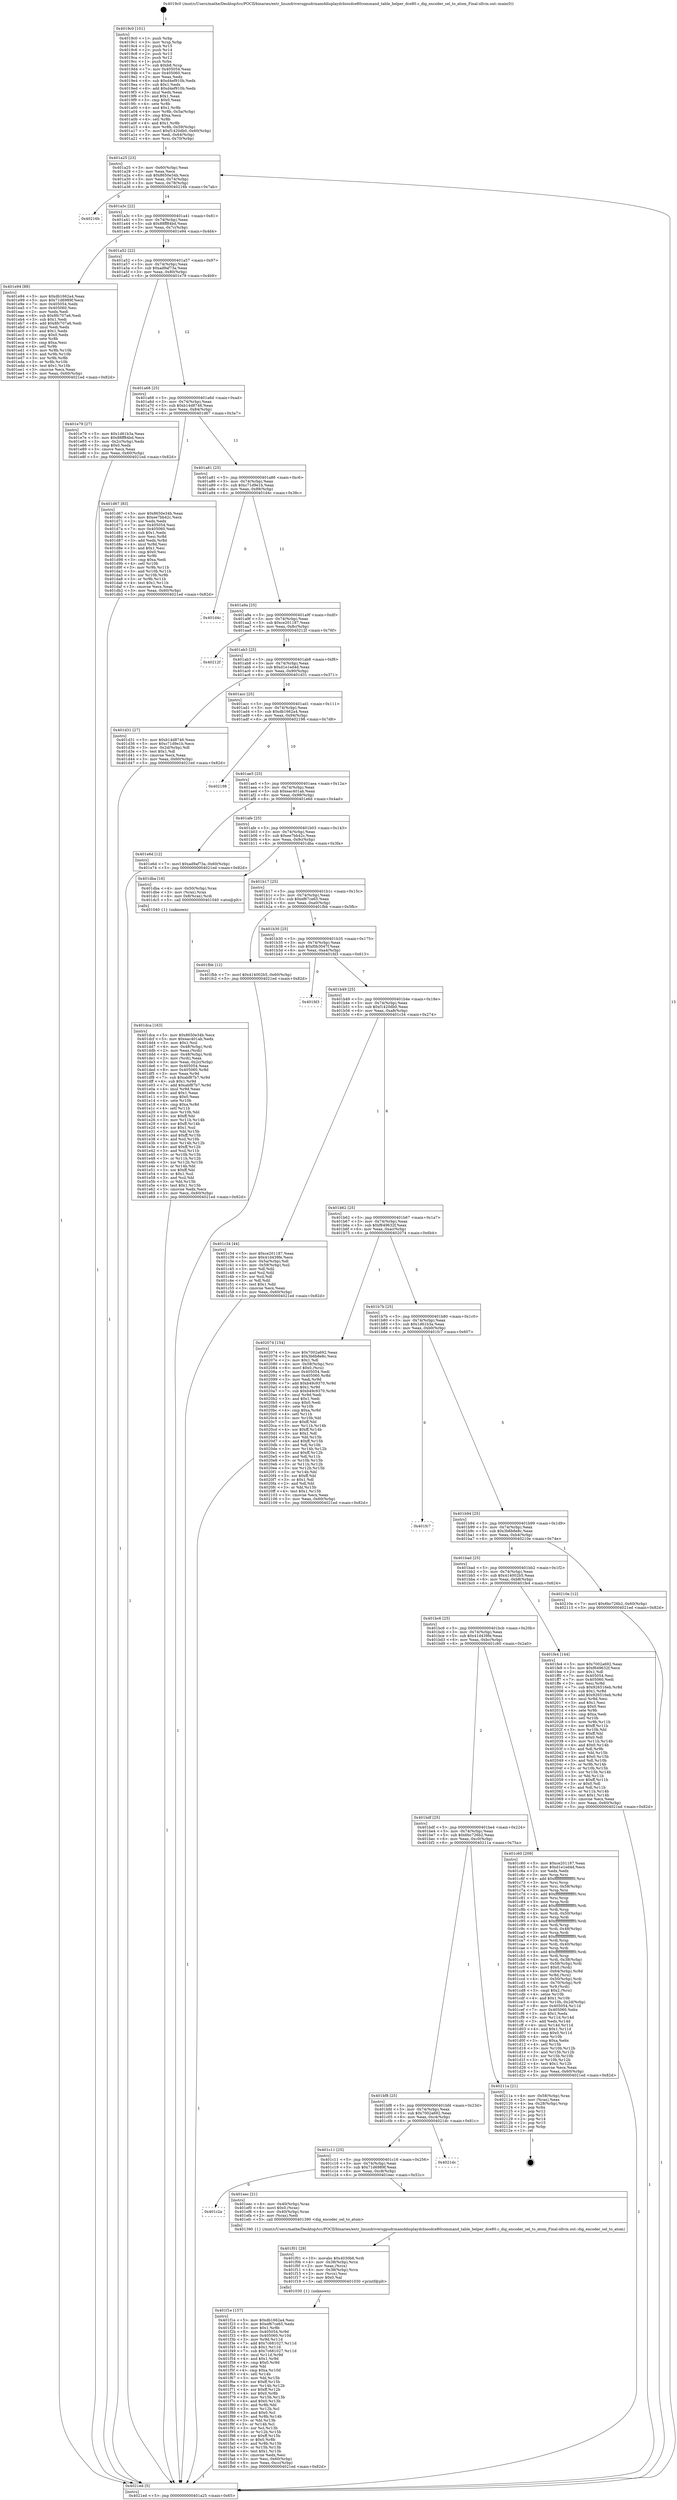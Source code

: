 digraph "0x4019c0" {
  label = "0x4019c0 (/mnt/c/Users/mathe/Desktop/tcc/POCII/binaries/extr_linuxdriversgpudrmamddisplaydcbiosdce80command_table_helper_dce80.c_dig_encoder_sel_to_atom_Final-ollvm.out::main(0))"
  labelloc = "t"
  node[shape=record]

  Entry [label="",width=0.3,height=0.3,shape=circle,fillcolor=black,style=filled]
  "0x401a25" [label="{
     0x401a25 [23]\l
     | [instrs]\l
     &nbsp;&nbsp;0x401a25 \<+3\>: mov -0x60(%rbp),%eax\l
     &nbsp;&nbsp;0x401a28 \<+2\>: mov %eax,%ecx\l
     &nbsp;&nbsp;0x401a2a \<+6\>: sub $0x8650e34b,%ecx\l
     &nbsp;&nbsp;0x401a30 \<+3\>: mov %eax,-0x74(%rbp)\l
     &nbsp;&nbsp;0x401a33 \<+3\>: mov %ecx,-0x78(%rbp)\l
     &nbsp;&nbsp;0x401a36 \<+6\>: je 000000000040216b \<main+0x7ab\>\l
  }"]
  "0x40216b" [label="{
     0x40216b\l
  }", style=dashed]
  "0x401a3c" [label="{
     0x401a3c [22]\l
     | [instrs]\l
     &nbsp;&nbsp;0x401a3c \<+5\>: jmp 0000000000401a41 \<main+0x81\>\l
     &nbsp;&nbsp;0x401a41 \<+3\>: mov -0x74(%rbp),%eax\l
     &nbsp;&nbsp;0x401a44 \<+5\>: sub $0x88ff84bd,%eax\l
     &nbsp;&nbsp;0x401a49 \<+3\>: mov %eax,-0x7c(%rbp)\l
     &nbsp;&nbsp;0x401a4c \<+6\>: je 0000000000401e94 \<main+0x4d4\>\l
  }"]
  Exit [label="",width=0.3,height=0.3,shape=circle,fillcolor=black,style=filled,peripheries=2]
  "0x401e94" [label="{
     0x401e94 [88]\l
     | [instrs]\l
     &nbsp;&nbsp;0x401e94 \<+5\>: mov $0xdb1662a4,%eax\l
     &nbsp;&nbsp;0x401e99 \<+5\>: mov $0x71d6989f,%ecx\l
     &nbsp;&nbsp;0x401e9e \<+7\>: mov 0x405054,%edx\l
     &nbsp;&nbsp;0x401ea5 \<+7\>: mov 0x405060,%esi\l
     &nbsp;&nbsp;0x401eac \<+2\>: mov %edx,%edi\l
     &nbsp;&nbsp;0x401eae \<+6\>: sub $0x8fc707a6,%edi\l
     &nbsp;&nbsp;0x401eb4 \<+3\>: sub $0x1,%edi\l
     &nbsp;&nbsp;0x401eb7 \<+6\>: add $0x8fc707a6,%edi\l
     &nbsp;&nbsp;0x401ebd \<+3\>: imul %edi,%edx\l
     &nbsp;&nbsp;0x401ec0 \<+3\>: and $0x1,%edx\l
     &nbsp;&nbsp;0x401ec3 \<+3\>: cmp $0x0,%edx\l
     &nbsp;&nbsp;0x401ec6 \<+4\>: sete %r8b\l
     &nbsp;&nbsp;0x401eca \<+3\>: cmp $0xa,%esi\l
     &nbsp;&nbsp;0x401ecd \<+4\>: setl %r9b\l
     &nbsp;&nbsp;0x401ed1 \<+3\>: mov %r8b,%r10b\l
     &nbsp;&nbsp;0x401ed4 \<+3\>: and %r9b,%r10b\l
     &nbsp;&nbsp;0x401ed7 \<+3\>: xor %r9b,%r8b\l
     &nbsp;&nbsp;0x401eda \<+3\>: or %r8b,%r10b\l
     &nbsp;&nbsp;0x401edd \<+4\>: test $0x1,%r10b\l
     &nbsp;&nbsp;0x401ee1 \<+3\>: cmovne %ecx,%eax\l
     &nbsp;&nbsp;0x401ee4 \<+3\>: mov %eax,-0x60(%rbp)\l
     &nbsp;&nbsp;0x401ee7 \<+5\>: jmp 00000000004021ed \<main+0x82d\>\l
  }"]
  "0x401a52" [label="{
     0x401a52 [22]\l
     | [instrs]\l
     &nbsp;&nbsp;0x401a52 \<+5\>: jmp 0000000000401a57 \<main+0x97\>\l
     &nbsp;&nbsp;0x401a57 \<+3\>: mov -0x74(%rbp),%eax\l
     &nbsp;&nbsp;0x401a5a \<+5\>: sub $0xad9af73a,%eax\l
     &nbsp;&nbsp;0x401a5f \<+3\>: mov %eax,-0x80(%rbp)\l
     &nbsp;&nbsp;0x401a62 \<+6\>: je 0000000000401e79 \<main+0x4b9\>\l
  }"]
  "0x401f1e" [label="{
     0x401f1e [157]\l
     | [instrs]\l
     &nbsp;&nbsp;0x401f1e \<+5\>: mov $0xdb1662a4,%esi\l
     &nbsp;&nbsp;0x401f23 \<+5\>: mov $0xef67ce65,%edx\l
     &nbsp;&nbsp;0x401f28 \<+3\>: mov $0x1,%r8b\l
     &nbsp;&nbsp;0x401f2b \<+8\>: mov 0x405054,%r9d\l
     &nbsp;&nbsp;0x401f33 \<+8\>: mov 0x405060,%r10d\l
     &nbsp;&nbsp;0x401f3b \<+3\>: mov %r9d,%r11d\l
     &nbsp;&nbsp;0x401f3e \<+7\>: add $0x7c681027,%r11d\l
     &nbsp;&nbsp;0x401f45 \<+4\>: sub $0x1,%r11d\l
     &nbsp;&nbsp;0x401f49 \<+7\>: sub $0x7c681027,%r11d\l
     &nbsp;&nbsp;0x401f50 \<+4\>: imul %r11d,%r9d\l
     &nbsp;&nbsp;0x401f54 \<+4\>: and $0x1,%r9d\l
     &nbsp;&nbsp;0x401f58 \<+4\>: cmp $0x0,%r9d\l
     &nbsp;&nbsp;0x401f5c \<+3\>: sete %bl\l
     &nbsp;&nbsp;0x401f5f \<+4\>: cmp $0xa,%r10d\l
     &nbsp;&nbsp;0x401f63 \<+4\>: setl %r14b\l
     &nbsp;&nbsp;0x401f67 \<+3\>: mov %bl,%r15b\l
     &nbsp;&nbsp;0x401f6a \<+4\>: xor $0xff,%r15b\l
     &nbsp;&nbsp;0x401f6e \<+3\>: mov %r14b,%r12b\l
     &nbsp;&nbsp;0x401f71 \<+4\>: xor $0xff,%r12b\l
     &nbsp;&nbsp;0x401f75 \<+4\>: xor $0x0,%r8b\l
     &nbsp;&nbsp;0x401f79 \<+3\>: mov %r15b,%r13b\l
     &nbsp;&nbsp;0x401f7c \<+4\>: and $0x0,%r13b\l
     &nbsp;&nbsp;0x401f80 \<+3\>: and %r8b,%bl\l
     &nbsp;&nbsp;0x401f83 \<+3\>: mov %r12b,%cl\l
     &nbsp;&nbsp;0x401f86 \<+3\>: and $0x0,%cl\l
     &nbsp;&nbsp;0x401f89 \<+3\>: and %r8b,%r14b\l
     &nbsp;&nbsp;0x401f8c \<+3\>: or %bl,%r13b\l
     &nbsp;&nbsp;0x401f8f \<+3\>: or %r14b,%cl\l
     &nbsp;&nbsp;0x401f92 \<+3\>: xor %cl,%r13b\l
     &nbsp;&nbsp;0x401f95 \<+3\>: or %r12b,%r15b\l
     &nbsp;&nbsp;0x401f98 \<+4\>: xor $0xff,%r15b\l
     &nbsp;&nbsp;0x401f9c \<+4\>: or $0x0,%r8b\l
     &nbsp;&nbsp;0x401fa0 \<+3\>: and %r8b,%r15b\l
     &nbsp;&nbsp;0x401fa3 \<+3\>: or %r15b,%r13b\l
     &nbsp;&nbsp;0x401fa6 \<+4\>: test $0x1,%r13b\l
     &nbsp;&nbsp;0x401faa \<+3\>: cmovne %edx,%esi\l
     &nbsp;&nbsp;0x401fad \<+3\>: mov %esi,-0x60(%rbp)\l
     &nbsp;&nbsp;0x401fb0 \<+6\>: mov %eax,-0xcc(%rbp)\l
     &nbsp;&nbsp;0x401fb6 \<+5\>: jmp 00000000004021ed \<main+0x82d\>\l
  }"]
  "0x401e79" [label="{
     0x401e79 [27]\l
     | [instrs]\l
     &nbsp;&nbsp;0x401e79 \<+5\>: mov $0x1d61b3a,%eax\l
     &nbsp;&nbsp;0x401e7e \<+5\>: mov $0x88ff84bd,%ecx\l
     &nbsp;&nbsp;0x401e83 \<+3\>: mov -0x2c(%rbp),%edx\l
     &nbsp;&nbsp;0x401e86 \<+3\>: cmp $0x0,%edx\l
     &nbsp;&nbsp;0x401e89 \<+3\>: cmove %ecx,%eax\l
     &nbsp;&nbsp;0x401e8c \<+3\>: mov %eax,-0x60(%rbp)\l
     &nbsp;&nbsp;0x401e8f \<+5\>: jmp 00000000004021ed \<main+0x82d\>\l
  }"]
  "0x401a68" [label="{
     0x401a68 [25]\l
     | [instrs]\l
     &nbsp;&nbsp;0x401a68 \<+5\>: jmp 0000000000401a6d \<main+0xad\>\l
     &nbsp;&nbsp;0x401a6d \<+3\>: mov -0x74(%rbp),%eax\l
     &nbsp;&nbsp;0x401a70 \<+5\>: sub $0xb14d8746,%eax\l
     &nbsp;&nbsp;0x401a75 \<+6\>: mov %eax,-0x84(%rbp)\l
     &nbsp;&nbsp;0x401a7b \<+6\>: je 0000000000401d67 \<main+0x3a7\>\l
  }"]
  "0x401f01" [label="{
     0x401f01 [29]\l
     | [instrs]\l
     &nbsp;&nbsp;0x401f01 \<+10\>: movabs $0x4030b6,%rdi\l
     &nbsp;&nbsp;0x401f0b \<+4\>: mov -0x38(%rbp),%rcx\l
     &nbsp;&nbsp;0x401f0f \<+2\>: mov %eax,(%rcx)\l
     &nbsp;&nbsp;0x401f11 \<+4\>: mov -0x38(%rbp),%rcx\l
     &nbsp;&nbsp;0x401f15 \<+2\>: mov (%rcx),%esi\l
     &nbsp;&nbsp;0x401f17 \<+2\>: mov $0x0,%al\l
     &nbsp;&nbsp;0x401f19 \<+5\>: call 0000000000401030 \<printf@plt\>\l
     | [calls]\l
     &nbsp;&nbsp;0x401030 \{1\} (unknown)\l
  }"]
  "0x401d67" [label="{
     0x401d67 [83]\l
     | [instrs]\l
     &nbsp;&nbsp;0x401d67 \<+5\>: mov $0x8650e34b,%eax\l
     &nbsp;&nbsp;0x401d6c \<+5\>: mov $0xee7bb42c,%ecx\l
     &nbsp;&nbsp;0x401d71 \<+2\>: xor %edx,%edx\l
     &nbsp;&nbsp;0x401d73 \<+7\>: mov 0x405054,%esi\l
     &nbsp;&nbsp;0x401d7a \<+7\>: mov 0x405060,%edi\l
     &nbsp;&nbsp;0x401d81 \<+3\>: sub $0x1,%edx\l
     &nbsp;&nbsp;0x401d84 \<+3\>: mov %esi,%r8d\l
     &nbsp;&nbsp;0x401d87 \<+3\>: add %edx,%r8d\l
     &nbsp;&nbsp;0x401d8a \<+4\>: imul %r8d,%esi\l
     &nbsp;&nbsp;0x401d8e \<+3\>: and $0x1,%esi\l
     &nbsp;&nbsp;0x401d91 \<+3\>: cmp $0x0,%esi\l
     &nbsp;&nbsp;0x401d94 \<+4\>: sete %r9b\l
     &nbsp;&nbsp;0x401d98 \<+3\>: cmp $0xa,%edi\l
     &nbsp;&nbsp;0x401d9b \<+4\>: setl %r10b\l
     &nbsp;&nbsp;0x401d9f \<+3\>: mov %r9b,%r11b\l
     &nbsp;&nbsp;0x401da2 \<+3\>: and %r10b,%r11b\l
     &nbsp;&nbsp;0x401da5 \<+3\>: xor %r10b,%r9b\l
     &nbsp;&nbsp;0x401da8 \<+3\>: or %r9b,%r11b\l
     &nbsp;&nbsp;0x401dab \<+4\>: test $0x1,%r11b\l
     &nbsp;&nbsp;0x401daf \<+3\>: cmovne %ecx,%eax\l
     &nbsp;&nbsp;0x401db2 \<+3\>: mov %eax,-0x60(%rbp)\l
     &nbsp;&nbsp;0x401db5 \<+5\>: jmp 00000000004021ed \<main+0x82d\>\l
  }"]
  "0x401a81" [label="{
     0x401a81 [25]\l
     | [instrs]\l
     &nbsp;&nbsp;0x401a81 \<+5\>: jmp 0000000000401a86 \<main+0xc6\>\l
     &nbsp;&nbsp;0x401a86 \<+3\>: mov -0x74(%rbp),%eax\l
     &nbsp;&nbsp;0x401a89 \<+5\>: sub $0xc71d9e1b,%eax\l
     &nbsp;&nbsp;0x401a8e \<+6\>: mov %eax,-0x88(%rbp)\l
     &nbsp;&nbsp;0x401a94 \<+6\>: je 0000000000401d4c \<main+0x38c\>\l
  }"]
  "0x401c2a" [label="{
     0x401c2a\l
  }", style=dashed]
  "0x401d4c" [label="{
     0x401d4c\l
  }", style=dashed]
  "0x401a9a" [label="{
     0x401a9a [25]\l
     | [instrs]\l
     &nbsp;&nbsp;0x401a9a \<+5\>: jmp 0000000000401a9f \<main+0xdf\>\l
     &nbsp;&nbsp;0x401a9f \<+3\>: mov -0x74(%rbp),%eax\l
     &nbsp;&nbsp;0x401aa2 \<+5\>: sub $0xce201187,%eax\l
     &nbsp;&nbsp;0x401aa7 \<+6\>: mov %eax,-0x8c(%rbp)\l
     &nbsp;&nbsp;0x401aad \<+6\>: je 000000000040212f \<main+0x76f\>\l
  }"]
  "0x401eec" [label="{
     0x401eec [21]\l
     | [instrs]\l
     &nbsp;&nbsp;0x401eec \<+4\>: mov -0x40(%rbp),%rax\l
     &nbsp;&nbsp;0x401ef0 \<+6\>: movl $0x0,(%rax)\l
     &nbsp;&nbsp;0x401ef6 \<+4\>: mov -0x40(%rbp),%rax\l
     &nbsp;&nbsp;0x401efa \<+2\>: mov (%rax),%edi\l
     &nbsp;&nbsp;0x401efc \<+5\>: call 0000000000401390 \<dig_encoder_sel_to_atom\>\l
     | [calls]\l
     &nbsp;&nbsp;0x401390 \{1\} (/mnt/c/Users/mathe/Desktop/tcc/POCII/binaries/extr_linuxdriversgpudrmamddisplaydcbiosdce80command_table_helper_dce80.c_dig_encoder_sel_to_atom_Final-ollvm.out::dig_encoder_sel_to_atom)\l
  }"]
  "0x40212f" [label="{
     0x40212f\l
  }", style=dashed]
  "0x401ab3" [label="{
     0x401ab3 [25]\l
     | [instrs]\l
     &nbsp;&nbsp;0x401ab3 \<+5\>: jmp 0000000000401ab8 \<main+0xf8\>\l
     &nbsp;&nbsp;0x401ab8 \<+3\>: mov -0x74(%rbp),%eax\l
     &nbsp;&nbsp;0x401abb \<+5\>: sub $0xd1e1ed4d,%eax\l
     &nbsp;&nbsp;0x401ac0 \<+6\>: mov %eax,-0x90(%rbp)\l
     &nbsp;&nbsp;0x401ac6 \<+6\>: je 0000000000401d31 \<main+0x371\>\l
  }"]
  "0x401c11" [label="{
     0x401c11 [25]\l
     | [instrs]\l
     &nbsp;&nbsp;0x401c11 \<+5\>: jmp 0000000000401c16 \<main+0x256\>\l
     &nbsp;&nbsp;0x401c16 \<+3\>: mov -0x74(%rbp),%eax\l
     &nbsp;&nbsp;0x401c19 \<+5\>: sub $0x71d6989f,%eax\l
     &nbsp;&nbsp;0x401c1e \<+6\>: mov %eax,-0xc8(%rbp)\l
     &nbsp;&nbsp;0x401c24 \<+6\>: je 0000000000401eec \<main+0x52c\>\l
  }"]
  "0x401d31" [label="{
     0x401d31 [27]\l
     | [instrs]\l
     &nbsp;&nbsp;0x401d31 \<+5\>: mov $0xb14d8746,%eax\l
     &nbsp;&nbsp;0x401d36 \<+5\>: mov $0xc71d9e1b,%ecx\l
     &nbsp;&nbsp;0x401d3b \<+3\>: mov -0x2d(%rbp),%dl\l
     &nbsp;&nbsp;0x401d3e \<+3\>: test $0x1,%dl\l
     &nbsp;&nbsp;0x401d41 \<+3\>: cmovne %ecx,%eax\l
     &nbsp;&nbsp;0x401d44 \<+3\>: mov %eax,-0x60(%rbp)\l
     &nbsp;&nbsp;0x401d47 \<+5\>: jmp 00000000004021ed \<main+0x82d\>\l
  }"]
  "0x401acc" [label="{
     0x401acc [25]\l
     | [instrs]\l
     &nbsp;&nbsp;0x401acc \<+5\>: jmp 0000000000401ad1 \<main+0x111\>\l
     &nbsp;&nbsp;0x401ad1 \<+3\>: mov -0x74(%rbp),%eax\l
     &nbsp;&nbsp;0x401ad4 \<+5\>: sub $0xdb1662a4,%eax\l
     &nbsp;&nbsp;0x401ad9 \<+6\>: mov %eax,-0x94(%rbp)\l
     &nbsp;&nbsp;0x401adf \<+6\>: je 0000000000402198 \<main+0x7d8\>\l
  }"]
  "0x4021dc" [label="{
     0x4021dc\l
  }", style=dashed]
  "0x402198" [label="{
     0x402198\l
  }", style=dashed]
  "0x401ae5" [label="{
     0x401ae5 [25]\l
     | [instrs]\l
     &nbsp;&nbsp;0x401ae5 \<+5\>: jmp 0000000000401aea \<main+0x12a\>\l
     &nbsp;&nbsp;0x401aea \<+3\>: mov -0x74(%rbp),%eax\l
     &nbsp;&nbsp;0x401aed \<+5\>: sub $0xeac401ab,%eax\l
     &nbsp;&nbsp;0x401af2 \<+6\>: mov %eax,-0x98(%rbp)\l
     &nbsp;&nbsp;0x401af8 \<+6\>: je 0000000000401e6d \<main+0x4ad\>\l
  }"]
  "0x401bf8" [label="{
     0x401bf8 [25]\l
     | [instrs]\l
     &nbsp;&nbsp;0x401bf8 \<+5\>: jmp 0000000000401bfd \<main+0x23d\>\l
     &nbsp;&nbsp;0x401bfd \<+3\>: mov -0x74(%rbp),%eax\l
     &nbsp;&nbsp;0x401c00 \<+5\>: sub $0x7002a692,%eax\l
     &nbsp;&nbsp;0x401c05 \<+6\>: mov %eax,-0xc4(%rbp)\l
     &nbsp;&nbsp;0x401c0b \<+6\>: je 00000000004021dc \<main+0x81c\>\l
  }"]
  "0x401e6d" [label="{
     0x401e6d [12]\l
     | [instrs]\l
     &nbsp;&nbsp;0x401e6d \<+7\>: movl $0xad9af73a,-0x60(%rbp)\l
     &nbsp;&nbsp;0x401e74 \<+5\>: jmp 00000000004021ed \<main+0x82d\>\l
  }"]
  "0x401afe" [label="{
     0x401afe [25]\l
     | [instrs]\l
     &nbsp;&nbsp;0x401afe \<+5\>: jmp 0000000000401b03 \<main+0x143\>\l
     &nbsp;&nbsp;0x401b03 \<+3\>: mov -0x74(%rbp),%eax\l
     &nbsp;&nbsp;0x401b06 \<+5\>: sub $0xee7bb42c,%eax\l
     &nbsp;&nbsp;0x401b0b \<+6\>: mov %eax,-0x9c(%rbp)\l
     &nbsp;&nbsp;0x401b11 \<+6\>: je 0000000000401dba \<main+0x3fa\>\l
  }"]
  "0x40211a" [label="{
     0x40211a [21]\l
     | [instrs]\l
     &nbsp;&nbsp;0x40211a \<+4\>: mov -0x58(%rbp),%rax\l
     &nbsp;&nbsp;0x40211e \<+2\>: mov (%rax),%eax\l
     &nbsp;&nbsp;0x402120 \<+4\>: lea -0x28(%rbp),%rsp\l
     &nbsp;&nbsp;0x402124 \<+1\>: pop %rbx\l
     &nbsp;&nbsp;0x402125 \<+2\>: pop %r12\l
     &nbsp;&nbsp;0x402127 \<+2\>: pop %r13\l
     &nbsp;&nbsp;0x402129 \<+2\>: pop %r14\l
     &nbsp;&nbsp;0x40212b \<+2\>: pop %r15\l
     &nbsp;&nbsp;0x40212d \<+1\>: pop %rbp\l
     &nbsp;&nbsp;0x40212e \<+1\>: ret\l
  }"]
  "0x401dba" [label="{
     0x401dba [16]\l
     | [instrs]\l
     &nbsp;&nbsp;0x401dba \<+4\>: mov -0x50(%rbp),%rax\l
     &nbsp;&nbsp;0x401dbe \<+3\>: mov (%rax),%rax\l
     &nbsp;&nbsp;0x401dc1 \<+4\>: mov 0x8(%rax),%rdi\l
     &nbsp;&nbsp;0x401dc5 \<+5\>: call 0000000000401040 \<atoi@plt\>\l
     | [calls]\l
     &nbsp;&nbsp;0x401040 \{1\} (unknown)\l
  }"]
  "0x401b17" [label="{
     0x401b17 [25]\l
     | [instrs]\l
     &nbsp;&nbsp;0x401b17 \<+5\>: jmp 0000000000401b1c \<main+0x15c\>\l
     &nbsp;&nbsp;0x401b1c \<+3\>: mov -0x74(%rbp),%eax\l
     &nbsp;&nbsp;0x401b1f \<+5\>: sub $0xef67ce65,%eax\l
     &nbsp;&nbsp;0x401b24 \<+6\>: mov %eax,-0xa0(%rbp)\l
     &nbsp;&nbsp;0x401b2a \<+6\>: je 0000000000401fbb \<main+0x5fb\>\l
  }"]
  "0x401dca" [label="{
     0x401dca [163]\l
     | [instrs]\l
     &nbsp;&nbsp;0x401dca \<+5\>: mov $0x8650e34b,%ecx\l
     &nbsp;&nbsp;0x401dcf \<+5\>: mov $0xeac401ab,%edx\l
     &nbsp;&nbsp;0x401dd4 \<+3\>: mov $0x1,%sil\l
     &nbsp;&nbsp;0x401dd7 \<+4\>: mov -0x48(%rbp),%rdi\l
     &nbsp;&nbsp;0x401ddb \<+2\>: mov %eax,(%rdi)\l
     &nbsp;&nbsp;0x401ddd \<+4\>: mov -0x48(%rbp),%rdi\l
     &nbsp;&nbsp;0x401de1 \<+2\>: mov (%rdi),%eax\l
     &nbsp;&nbsp;0x401de3 \<+3\>: mov %eax,-0x2c(%rbp)\l
     &nbsp;&nbsp;0x401de6 \<+7\>: mov 0x405054,%eax\l
     &nbsp;&nbsp;0x401ded \<+8\>: mov 0x405060,%r8d\l
     &nbsp;&nbsp;0x401df5 \<+3\>: mov %eax,%r9d\l
     &nbsp;&nbsp;0x401df8 \<+7\>: sub $0xabf87b7,%r9d\l
     &nbsp;&nbsp;0x401dff \<+4\>: sub $0x1,%r9d\l
     &nbsp;&nbsp;0x401e03 \<+7\>: add $0xabf87b7,%r9d\l
     &nbsp;&nbsp;0x401e0a \<+4\>: imul %r9d,%eax\l
     &nbsp;&nbsp;0x401e0e \<+3\>: and $0x1,%eax\l
     &nbsp;&nbsp;0x401e11 \<+3\>: cmp $0x0,%eax\l
     &nbsp;&nbsp;0x401e14 \<+4\>: sete %r10b\l
     &nbsp;&nbsp;0x401e18 \<+4\>: cmp $0xa,%r8d\l
     &nbsp;&nbsp;0x401e1c \<+4\>: setl %r11b\l
     &nbsp;&nbsp;0x401e20 \<+3\>: mov %r10b,%bl\l
     &nbsp;&nbsp;0x401e23 \<+3\>: xor $0xff,%bl\l
     &nbsp;&nbsp;0x401e26 \<+3\>: mov %r11b,%r14b\l
     &nbsp;&nbsp;0x401e29 \<+4\>: xor $0xff,%r14b\l
     &nbsp;&nbsp;0x401e2d \<+4\>: xor $0x1,%sil\l
     &nbsp;&nbsp;0x401e31 \<+3\>: mov %bl,%r15b\l
     &nbsp;&nbsp;0x401e34 \<+4\>: and $0xff,%r15b\l
     &nbsp;&nbsp;0x401e38 \<+3\>: and %sil,%r10b\l
     &nbsp;&nbsp;0x401e3b \<+3\>: mov %r14b,%r12b\l
     &nbsp;&nbsp;0x401e3e \<+4\>: and $0xff,%r12b\l
     &nbsp;&nbsp;0x401e42 \<+3\>: and %sil,%r11b\l
     &nbsp;&nbsp;0x401e45 \<+3\>: or %r10b,%r15b\l
     &nbsp;&nbsp;0x401e48 \<+3\>: or %r11b,%r12b\l
     &nbsp;&nbsp;0x401e4b \<+3\>: xor %r12b,%r15b\l
     &nbsp;&nbsp;0x401e4e \<+3\>: or %r14b,%bl\l
     &nbsp;&nbsp;0x401e51 \<+3\>: xor $0xff,%bl\l
     &nbsp;&nbsp;0x401e54 \<+4\>: or $0x1,%sil\l
     &nbsp;&nbsp;0x401e58 \<+3\>: and %sil,%bl\l
     &nbsp;&nbsp;0x401e5b \<+3\>: or %bl,%r15b\l
     &nbsp;&nbsp;0x401e5e \<+4\>: test $0x1,%r15b\l
     &nbsp;&nbsp;0x401e62 \<+3\>: cmovne %edx,%ecx\l
     &nbsp;&nbsp;0x401e65 \<+3\>: mov %ecx,-0x60(%rbp)\l
     &nbsp;&nbsp;0x401e68 \<+5\>: jmp 00000000004021ed \<main+0x82d\>\l
  }"]
  "0x401fbb" [label="{
     0x401fbb [12]\l
     | [instrs]\l
     &nbsp;&nbsp;0x401fbb \<+7\>: movl $0x414002b5,-0x60(%rbp)\l
     &nbsp;&nbsp;0x401fc2 \<+5\>: jmp 00000000004021ed \<main+0x82d\>\l
  }"]
  "0x401b30" [label="{
     0x401b30 [25]\l
     | [instrs]\l
     &nbsp;&nbsp;0x401b30 \<+5\>: jmp 0000000000401b35 \<main+0x175\>\l
     &nbsp;&nbsp;0x401b35 \<+3\>: mov -0x74(%rbp),%eax\l
     &nbsp;&nbsp;0x401b38 \<+5\>: sub $0xf0b3047f,%eax\l
     &nbsp;&nbsp;0x401b3d \<+6\>: mov %eax,-0xa4(%rbp)\l
     &nbsp;&nbsp;0x401b43 \<+6\>: je 0000000000401fd3 \<main+0x613\>\l
  }"]
  "0x401bdf" [label="{
     0x401bdf [25]\l
     | [instrs]\l
     &nbsp;&nbsp;0x401bdf \<+5\>: jmp 0000000000401be4 \<main+0x224\>\l
     &nbsp;&nbsp;0x401be4 \<+3\>: mov -0x74(%rbp),%eax\l
     &nbsp;&nbsp;0x401be7 \<+5\>: sub $0x6bc726b2,%eax\l
     &nbsp;&nbsp;0x401bec \<+6\>: mov %eax,-0xc0(%rbp)\l
     &nbsp;&nbsp;0x401bf2 \<+6\>: je 000000000040211a \<main+0x75a\>\l
  }"]
  "0x401fd3" [label="{
     0x401fd3\l
  }", style=dashed]
  "0x401b49" [label="{
     0x401b49 [25]\l
     | [instrs]\l
     &nbsp;&nbsp;0x401b49 \<+5\>: jmp 0000000000401b4e \<main+0x18e\>\l
     &nbsp;&nbsp;0x401b4e \<+3\>: mov -0x74(%rbp),%eax\l
     &nbsp;&nbsp;0x401b51 \<+5\>: sub $0xf1420db0,%eax\l
     &nbsp;&nbsp;0x401b56 \<+6\>: mov %eax,-0xa8(%rbp)\l
     &nbsp;&nbsp;0x401b5c \<+6\>: je 0000000000401c34 \<main+0x274\>\l
  }"]
  "0x401c60" [label="{
     0x401c60 [209]\l
     | [instrs]\l
     &nbsp;&nbsp;0x401c60 \<+5\>: mov $0xce201187,%eax\l
     &nbsp;&nbsp;0x401c65 \<+5\>: mov $0xd1e1ed4d,%ecx\l
     &nbsp;&nbsp;0x401c6a \<+2\>: xor %edx,%edx\l
     &nbsp;&nbsp;0x401c6c \<+3\>: mov %rsp,%rsi\l
     &nbsp;&nbsp;0x401c6f \<+4\>: add $0xfffffffffffffff0,%rsi\l
     &nbsp;&nbsp;0x401c73 \<+3\>: mov %rsi,%rsp\l
     &nbsp;&nbsp;0x401c76 \<+4\>: mov %rsi,-0x58(%rbp)\l
     &nbsp;&nbsp;0x401c7a \<+3\>: mov %rsp,%rsi\l
     &nbsp;&nbsp;0x401c7d \<+4\>: add $0xfffffffffffffff0,%rsi\l
     &nbsp;&nbsp;0x401c81 \<+3\>: mov %rsi,%rsp\l
     &nbsp;&nbsp;0x401c84 \<+3\>: mov %rsp,%rdi\l
     &nbsp;&nbsp;0x401c87 \<+4\>: add $0xfffffffffffffff0,%rdi\l
     &nbsp;&nbsp;0x401c8b \<+3\>: mov %rdi,%rsp\l
     &nbsp;&nbsp;0x401c8e \<+4\>: mov %rdi,-0x50(%rbp)\l
     &nbsp;&nbsp;0x401c92 \<+3\>: mov %rsp,%rdi\l
     &nbsp;&nbsp;0x401c95 \<+4\>: add $0xfffffffffffffff0,%rdi\l
     &nbsp;&nbsp;0x401c99 \<+3\>: mov %rdi,%rsp\l
     &nbsp;&nbsp;0x401c9c \<+4\>: mov %rdi,-0x48(%rbp)\l
     &nbsp;&nbsp;0x401ca0 \<+3\>: mov %rsp,%rdi\l
     &nbsp;&nbsp;0x401ca3 \<+4\>: add $0xfffffffffffffff0,%rdi\l
     &nbsp;&nbsp;0x401ca7 \<+3\>: mov %rdi,%rsp\l
     &nbsp;&nbsp;0x401caa \<+4\>: mov %rdi,-0x40(%rbp)\l
     &nbsp;&nbsp;0x401cae \<+3\>: mov %rsp,%rdi\l
     &nbsp;&nbsp;0x401cb1 \<+4\>: add $0xfffffffffffffff0,%rdi\l
     &nbsp;&nbsp;0x401cb5 \<+3\>: mov %rdi,%rsp\l
     &nbsp;&nbsp;0x401cb8 \<+4\>: mov %rdi,-0x38(%rbp)\l
     &nbsp;&nbsp;0x401cbc \<+4\>: mov -0x58(%rbp),%rdi\l
     &nbsp;&nbsp;0x401cc0 \<+6\>: movl $0x0,(%rdi)\l
     &nbsp;&nbsp;0x401cc6 \<+4\>: mov -0x64(%rbp),%r8d\l
     &nbsp;&nbsp;0x401cca \<+3\>: mov %r8d,(%rsi)\l
     &nbsp;&nbsp;0x401ccd \<+4\>: mov -0x50(%rbp),%rdi\l
     &nbsp;&nbsp;0x401cd1 \<+4\>: mov -0x70(%rbp),%r9\l
     &nbsp;&nbsp;0x401cd5 \<+3\>: mov %r9,(%rdi)\l
     &nbsp;&nbsp;0x401cd8 \<+3\>: cmpl $0x2,(%rsi)\l
     &nbsp;&nbsp;0x401cdb \<+4\>: setne %r10b\l
     &nbsp;&nbsp;0x401cdf \<+4\>: and $0x1,%r10b\l
     &nbsp;&nbsp;0x401ce3 \<+4\>: mov %r10b,-0x2d(%rbp)\l
     &nbsp;&nbsp;0x401ce7 \<+8\>: mov 0x405054,%r11d\l
     &nbsp;&nbsp;0x401cef \<+7\>: mov 0x405060,%ebx\l
     &nbsp;&nbsp;0x401cf6 \<+3\>: sub $0x1,%edx\l
     &nbsp;&nbsp;0x401cf9 \<+3\>: mov %r11d,%r14d\l
     &nbsp;&nbsp;0x401cfc \<+3\>: add %edx,%r14d\l
     &nbsp;&nbsp;0x401cff \<+4\>: imul %r14d,%r11d\l
     &nbsp;&nbsp;0x401d03 \<+4\>: and $0x1,%r11d\l
     &nbsp;&nbsp;0x401d07 \<+4\>: cmp $0x0,%r11d\l
     &nbsp;&nbsp;0x401d0b \<+4\>: sete %r10b\l
     &nbsp;&nbsp;0x401d0f \<+3\>: cmp $0xa,%ebx\l
     &nbsp;&nbsp;0x401d12 \<+4\>: setl %r15b\l
     &nbsp;&nbsp;0x401d16 \<+3\>: mov %r10b,%r12b\l
     &nbsp;&nbsp;0x401d19 \<+3\>: and %r15b,%r12b\l
     &nbsp;&nbsp;0x401d1c \<+3\>: xor %r15b,%r10b\l
     &nbsp;&nbsp;0x401d1f \<+3\>: or %r10b,%r12b\l
     &nbsp;&nbsp;0x401d22 \<+4\>: test $0x1,%r12b\l
     &nbsp;&nbsp;0x401d26 \<+3\>: cmovne %ecx,%eax\l
     &nbsp;&nbsp;0x401d29 \<+3\>: mov %eax,-0x60(%rbp)\l
     &nbsp;&nbsp;0x401d2c \<+5\>: jmp 00000000004021ed \<main+0x82d\>\l
  }"]
  "0x401c34" [label="{
     0x401c34 [44]\l
     | [instrs]\l
     &nbsp;&nbsp;0x401c34 \<+5\>: mov $0xce201187,%eax\l
     &nbsp;&nbsp;0x401c39 \<+5\>: mov $0x41d439fe,%ecx\l
     &nbsp;&nbsp;0x401c3e \<+3\>: mov -0x5a(%rbp),%dl\l
     &nbsp;&nbsp;0x401c41 \<+4\>: mov -0x59(%rbp),%sil\l
     &nbsp;&nbsp;0x401c45 \<+3\>: mov %dl,%dil\l
     &nbsp;&nbsp;0x401c48 \<+3\>: and %sil,%dil\l
     &nbsp;&nbsp;0x401c4b \<+3\>: xor %sil,%dl\l
     &nbsp;&nbsp;0x401c4e \<+3\>: or %dl,%dil\l
     &nbsp;&nbsp;0x401c51 \<+4\>: test $0x1,%dil\l
     &nbsp;&nbsp;0x401c55 \<+3\>: cmovne %ecx,%eax\l
     &nbsp;&nbsp;0x401c58 \<+3\>: mov %eax,-0x60(%rbp)\l
     &nbsp;&nbsp;0x401c5b \<+5\>: jmp 00000000004021ed \<main+0x82d\>\l
  }"]
  "0x401b62" [label="{
     0x401b62 [25]\l
     | [instrs]\l
     &nbsp;&nbsp;0x401b62 \<+5\>: jmp 0000000000401b67 \<main+0x1a7\>\l
     &nbsp;&nbsp;0x401b67 \<+3\>: mov -0x74(%rbp),%eax\l
     &nbsp;&nbsp;0x401b6a \<+5\>: sub $0xf649632f,%eax\l
     &nbsp;&nbsp;0x401b6f \<+6\>: mov %eax,-0xac(%rbp)\l
     &nbsp;&nbsp;0x401b75 \<+6\>: je 0000000000402074 \<main+0x6b4\>\l
  }"]
  "0x4021ed" [label="{
     0x4021ed [5]\l
     | [instrs]\l
     &nbsp;&nbsp;0x4021ed \<+5\>: jmp 0000000000401a25 \<main+0x65\>\l
  }"]
  "0x4019c0" [label="{
     0x4019c0 [101]\l
     | [instrs]\l
     &nbsp;&nbsp;0x4019c0 \<+1\>: push %rbp\l
     &nbsp;&nbsp;0x4019c1 \<+3\>: mov %rsp,%rbp\l
     &nbsp;&nbsp;0x4019c4 \<+2\>: push %r15\l
     &nbsp;&nbsp;0x4019c6 \<+2\>: push %r14\l
     &nbsp;&nbsp;0x4019c8 \<+2\>: push %r13\l
     &nbsp;&nbsp;0x4019ca \<+2\>: push %r12\l
     &nbsp;&nbsp;0x4019cc \<+1\>: push %rbx\l
     &nbsp;&nbsp;0x4019cd \<+7\>: sub $0xb8,%rsp\l
     &nbsp;&nbsp;0x4019d4 \<+7\>: mov 0x405054,%eax\l
     &nbsp;&nbsp;0x4019db \<+7\>: mov 0x405060,%ecx\l
     &nbsp;&nbsp;0x4019e2 \<+2\>: mov %eax,%edx\l
     &nbsp;&nbsp;0x4019e4 \<+6\>: sub $0xd4ef910b,%edx\l
     &nbsp;&nbsp;0x4019ea \<+3\>: sub $0x1,%edx\l
     &nbsp;&nbsp;0x4019ed \<+6\>: add $0xd4ef910b,%edx\l
     &nbsp;&nbsp;0x4019f3 \<+3\>: imul %edx,%eax\l
     &nbsp;&nbsp;0x4019f6 \<+3\>: and $0x1,%eax\l
     &nbsp;&nbsp;0x4019f9 \<+3\>: cmp $0x0,%eax\l
     &nbsp;&nbsp;0x4019fc \<+4\>: sete %r8b\l
     &nbsp;&nbsp;0x401a00 \<+4\>: and $0x1,%r8b\l
     &nbsp;&nbsp;0x401a04 \<+4\>: mov %r8b,-0x5a(%rbp)\l
     &nbsp;&nbsp;0x401a08 \<+3\>: cmp $0xa,%ecx\l
     &nbsp;&nbsp;0x401a0b \<+4\>: setl %r8b\l
     &nbsp;&nbsp;0x401a0f \<+4\>: and $0x1,%r8b\l
     &nbsp;&nbsp;0x401a13 \<+4\>: mov %r8b,-0x59(%rbp)\l
     &nbsp;&nbsp;0x401a17 \<+7\>: movl $0xf1420db0,-0x60(%rbp)\l
     &nbsp;&nbsp;0x401a1e \<+3\>: mov %edi,-0x64(%rbp)\l
     &nbsp;&nbsp;0x401a21 \<+4\>: mov %rsi,-0x70(%rbp)\l
  }"]
  "0x401bc6" [label="{
     0x401bc6 [25]\l
     | [instrs]\l
     &nbsp;&nbsp;0x401bc6 \<+5\>: jmp 0000000000401bcb \<main+0x20b\>\l
     &nbsp;&nbsp;0x401bcb \<+3\>: mov -0x74(%rbp),%eax\l
     &nbsp;&nbsp;0x401bce \<+5\>: sub $0x41d439fe,%eax\l
     &nbsp;&nbsp;0x401bd3 \<+6\>: mov %eax,-0xbc(%rbp)\l
     &nbsp;&nbsp;0x401bd9 \<+6\>: je 0000000000401c60 \<main+0x2a0\>\l
  }"]
  "0x402074" [label="{
     0x402074 [154]\l
     | [instrs]\l
     &nbsp;&nbsp;0x402074 \<+5\>: mov $0x7002a692,%eax\l
     &nbsp;&nbsp;0x402079 \<+5\>: mov $0x3b6b8e8c,%ecx\l
     &nbsp;&nbsp;0x40207e \<+2\>: mov $0x1,%dl\l
     &nbsp;&nbsp;0x402080 \<+4\>: mov -0x58(%rbp),%rsi\l
     &nbsp;&nbsp;0x402084 \<+6\>: movl $0x0,(%rsi)\l
     &nbsp;&nbsp;0x40208a \<+7\>: mov 0x405054,%edi\l
     &nbsp;&nbsp;0x402091 \<+8\>: mov 0x405060,%r8d\l
     &nbsp;&nbsp;0x402099 \<+3\>: mov %edi,%r9d\l
     &nbsp;&nbsp;0x40209c \<+7\>: add $0xb49c9370,%r9d\l
     &nbsp;&nbsp;0x4020a3 \<+4\>: sub $0x1,%r9d\l
     &nbsp;&nbsp;0x4020a7 \<+7\>: sub $0xb49c9370,%r9d\l
     &nbsp;&nbsp;0x4020ae \<+4\>: imul %r9d,%edi\l
     &nbsp;&nbsp;0x4020b2 \<+3\>: and $0x1,%edi\l
     &nbsp;&nbsp;0x4020b5 \<+3\>: cmp $0x0,%edi\l
     &nbsp;&nbsp;0x4020b8 \<+4\>: sete %r10b\l
     &nbsp;&nbsp;0x4020bc \<+4\>: cmp $0xa,%r8d\l
     &nbsp;&nbsp;0x4020c0 \<+4\>: setl %r11b\l
     &nbsp;&nbsp;0x4020c4 \<+3\>: mov %r10b,%bl\l
     &nbsp;&nbsp;0x4020c7 \<+3\>: xor $0xff,%bl\l
     &nbsp;&nbsp;0x4020ca \<+3\>: mov %r11b,%r14b\l
     &nbsp;&nbsp;0x4020cd \<+4\>: xor $0xff,%r14b\l
     &nbsp;&nbsp;0x4020d1 \<+3\>: xor $0x1,%dl\l
     &nbsp;&nbsp;0x4020d4 \<+3\>: mov %bl,%r15b\l
     &nbsp;&nbsp;0x4020d7 \<+4\>: and $0xff,%r15b\l
     &nbsp;&nbsp;0x4020db \<+3\>: and %dl,%r10b\l
     &nbsp;&nbsp;0x4020de \<+3\>: mov %r14b,%r12b\l
     &nbsp;&nbsp;0x4020e1 \<+4\>: and $0xff,%r12b\l
     &nbsp;&nbsp;0x4020e5 \<+3\>: and %dl,%r11b\l
     &nbsp;&nbsp;0x4020e8 \<+3\>: or %r10b,%r15b\l
     &nbsp;&nbsp;0x4020eb \<+3\>: or %r11b,%r12b\l
     &nbsp;&nbsp;0x4020ee \<+3\>: xor %r12b,%r15b\l
     &nbsp;&nbsp;0x4020f1 \<+3\>: or %r14b,%bl\l
     &nbsp;&nbsp;0x4020f4 \<+3\>: xor $0xff,%bl\l
     &nbsp;&nbsp;0x4020f7 \<+3\>: or $0x1,%dl\l
     &nbsp;&nbsp;0x4020fa \<+2\>: and %dl,%bl\l
     &nbsp;&nbsp;0x4020fc \<+3\>: or %bl,%r15b\l
     &nbsp;&nbsp;0x4020ff \<+4\>: test $0x1,%r15b\l
     &nbsp;&nbsp;0x402103 \<+3\>: cmovne %ecx,%eax\l
     &nbsp;&nbsp;0x402106 \<+3\>: mov %eax,-0x60(%rbp)\l
     &nbsp;&nbsp;0x402109 \<+5\>: jmp 00000000004021ed \<main+0x82d\>\l
  }"]
  "0x401b7b" [label="{
     0x401b7b [25]\l
     | [instrs]\l
     &nbsp;&nbsp;0x401b7b \<+5\>: jmp 0000000000401b80 \<main+0x1c0\>\l
     &nbsp;&nbsp;0x401b80 \<+3\>: mov -0x74(%rbp),%eax\l
     &nbsp;&nbsp;0x401b83 \<+5\>: sub $0x1d61b3a,%eax\l
     &nbsp;&nbsp;0x401b88 \<+6\>: mov %eax,-0xb0(%rbp)\l
     &nbsp;&nbsp;0x401b8e \<+6\>: je 0000000000401fc7 \<main+0x607\>\l
  }"]
  "0x401fe4" [label="{
     0x401fe4 [144]\l
     | [instrs]\l
     &nbsp;&nbsp;0x401fe4 \<+5\>: mov $0x7002a692,%eax\l
     &nbsp;&nbsp;0x401fe9 \<+5\>: mov $0xf649632f,%ecx\l
     &nbsp;&nbsp;0x401fee \<+2\>: mov $0x1,%dl\l
     &nbsp;&nbsp;0x401ff0 \<+7\>: mov 0x405054,%esi\l
     &nbsp;&nbsp;0x401ff7 \<+7\>: mov 0x405060,%edi\l
     &nbsp;&nbsp;0x401ffe \<+3\>: mov %esi,%r8d\l
     &nbsp;&nbsp;0x402001 \<+7\>: sub $0x926516eb,%r8d\l
     &nbsp;&nbsp;0x402008 \<+4\>: sub $0x1,%r8d\l
     &nbsp;&nbsp;0x40200c \<+7\>: add $0x926516eb,%r8d\l
     &nbsp;&nbsp;0x402013 \<+4\>: imul %r8d,%esi\l
     &nbsp;&nbsp;0x402017 \<+3\>: and $0x1,%esi\l
     &nbsp;&nbsp;0x40201a \<+3\>: cmp $0x0,%esi\l
     &nbsp;&nbsp;0x40201d \<+4\>: sete %r9b\l
     &nbsp;&nbsp;0x402021 \<+3\>: cmp $0xa,%edi\l
     &nbsp;&nbsp;0x402024 \<+4\>: setl %r10b\l
     &nbsp;&nbsp;0x402028 \<+3\>: mov %r9b,%r11b\l
     &nbsp;&nbsp;0x40202b \<+4\>: xor $0xff,%r11b\l
     &nbsp;&nbsp;0x40202f \<+3\>: mov %r10b,%bl\l
     &nbsp;&nbsp;0x402032 \<+3\>: xor $0xff,%bl\l
     &nbsp;&nbsp;0x402035 \<+3\>: xor $0x0,%dl\l
     &nbsp;&nbsp;0x402038 \<+3\>: mov %r11b,%r14b\l
     &nbsp;&nbsp;0x40203b \<+4\>: and $0x0,%r14b\l
     &nbsp;&nbsp;0x40203f \<+3\>: and %dl,%r9b\l
     &nbsp;&nbsp;0x402042 \<+3\>: mov %bl,%r15b\l
     &nbsp;&nbsp;0x402045 \<+4\>: and $0x0,%r15b\l
     &nbsp;&nbsp;0x402049 \<+3\>: and %dl,%r10b\l
     &nbsp;&nbsp;0x40204c \<+3\>: or %r9b,%r14b\l
     &nbsp;&nbsp;0x40204f \<+3\>: or %r10b,%r15b\l
     &nbsp;&nbsp;0x402052 \<+3\>: xor %r15b,%r14b\l
     &nbsp;&nbsp;0x402055 \<+3\>: or %bl,%r11b\l
     &nbsp;&nbsp;0x402058 \<+4\>: xor $0xff,%r11b\l
     &nbsp;&nbsp;0x40205c \<+3\>: or $0x0,%dl\l
     &nbsp;&nbsp;0x40205f \<+3\>: and %dl,%r11b\l
     &nbsp;&nbsp;0x402062 \<+3\>: or %r11b,%r14b\l
     &nbsp;&nbsp;0x402065 \<+4\>: test $0x1,%r14b\l
     &nbsp;&nbsp;0x402069 \<+3\>: cmovne %ecx,%eax\l
     &nbsp;&nbsp;0x40206c \<+3\>: mov %eax,-0x60(%rbp)\l
     &nbsp;&nbsp;0x40206f \<+5\>: jmp 00000000004021ed \<main+0x82d\>\l
  }"]
  "0x401fc7" [label="{
     0x401fc7\l
  }", style=dashed]
  "0x401b94" [label="{
     0x401b94 [25]\l
     | [instrs]\l
     &nbsp;&nbsp;0x401b94 \<+5\>: jmp 0000000000401b99 \<main+0x1d9\>\l
     &nbsp;&nbsp;0x401b99 \<+3\>: mov -0x74(%rbp),%eax\l
     &nbsp;&nbsp;0x401b9c \<+5\>: sub $0x3b6b8e8c,%eax\l
     &nbsp;&nbsp;0x401ba1 \<+6\>: mov %eax,-0xb4(%rbp)\l
     &nbsp;&nbsp;0x401ba7 \<+6\>: je 000000000040210e \<main+0x74e\>\l
  }"]
  "0x401bad" [label="{
     0x401bad [25]\l
     | [instrs]\l
     &nbsp;&nbsp;0x401bad \<+5\>: jmp 0000000000401bb2 \<main+0x1f2\>\l
     &nbsp;&nbsp;0x401bb2 \<+3\>: mov -0x74(%rbp),%eax\l
     &nbsp;&nbsp;0x401bb5 \<+5\>: sub $0x414002b5,%eax\l
     &nbsp;&nbsp;0x401bba \<+6\>: mov %eax,-0xb8(%rbp)\l
     &nbsp;&nbsp;0x401bc0 \<+6\>: je 0000000000401fe4 \<main+0x624\>\l
  }"]
  "0x40210e" [label="{
     0x40210e [12]\l
     | [instrs]\l
     &nbsp;&nbsp;0x40210e \<+7\>: movl $0x6bc726b2,-0x60(%rbp)\l
     &nbsp;&nbsp;0x402115 \<+5\>: jmp 00000000004021ed \<main+0x82d\>\l
  }"]
  Entry -> "0x4019c0" [label=" 1"]
  "0x401a25" -> "0x40216b" [label=" 0"]
  "0x401a25" -> "0x401a3c" [label=" 14"]
  "0x40211a" -> Exit [label=" 1"]
  "0x401a3c" -> "0x401e94" [label=" 1"]
  "0x401a3c" -> "0x401a52" [label=" 13"]
  "0x40210e" -> "0x4021ed" [label=" 1"]
  "0x401a52" -> "0x401e79" [label=" 1"]
  "0x401a52" -> "0x401a68" [label=" 12"]
  "0x402074" -> "0x4021ed" [label=" 1"]
  "0x401a68" -> "0x401d67" [label=" 1"]
  "0x401a68" -> "0x401a81" [label=" 11"]
  "0x401fe4" -> "0x4021ed" [label=" 1"]
  "0x401a81" -> "0x401d4c" [label=" 0"]
  "0x401a81" -> "0x401a9a" [label=" 11"]
  "0x401fbb" -> "0x4021ed" [label=" 1"]
  "0x401a9a" -> "0x40212f" [label=" 0"]
  "0x401a9a" -> "0x401ab3" [label=" 11"]
  "0x401f1e" -> "0x4021ed" [label=" 1"]
  "0x401ab3" -> "0x401d31" [label=" 1"]
  "0x401ab3" -> "0x401acc" [label=" 10"]
  "0x401eec" -> "0x401f01" [label=" 1"]
  "0x401acc" -> "0x402198" [label=" 0"]
  "0x401acc" -> "0x401ae5" [label=" 10"]
  "0x401c11" -> "0x401c2a" [label=" 0"]
  "0x401ae5" -> "0x401e6d" [label=" 1"]
  "0x401ae5" -> "0x401afe" [label=" 9"]
  "0x401f01" -> "0x401f1e" [label=" 1"]
  "0x401afe" -> "0x401dba" [label=" 1"]
  "0x401afe" -> "0x401b17" [label=" 8"]
  "0x401bf8" -> "0x401c11" [label=" 1"]
  "0x401b17" -> "0x401fbb" [label=" 1"]
  "0x401b17" -> "0x401b30" [label=" 7"]
  "0x401c11" -> "0x401eec" [label=" 1"]
  "0x401b30" -> "0x401fd3" [label=" 0"]
  "0x401b30" -> "0x401b49" [label=" 7"]
  "0x401bdf" -> "0x401bf8" [label=" 1"]
  "0x401b49" -> "0x401c34" [label=" 1"]
  "0x401b49" -> "0x401b62" [label=" 6"]
  "0x401c34" -> "0x4021ed" [label=" 1"]
  "0x4019c0" -> "0x401a25" [label=" 1"]
  "0x4021ed" -> "0x401a25" [label=" 13"]
  "0x401bdf" -> "0x40211a" [label=" 1"]
  "0x401b62" -> "0x402074" [label=" 1"]
  "0x401b62" -> "0x401b7b" [label=" 5"]
  "0x401e94" -> "0x4021ed" [label=" 1"]
  "0x401b7b" -> "0x401fc7" [label=" 0"]
  "0x401b7b" -> "0x401b94" [label=" 5"]
  "0x401e79" -> "0x4021ed" [label=" 1"]
  "0x401b94" -> "0x40210e" [label=" 1"]
  "0x401b94" -> "0x401bad" [label=" 4"]
  "0x401e6d" -> "0x4021ed" [label=" 1"]
  "0x401bad" -> "0x401fe4" [label=" 1"]
  "0x401bad" -> "0x401bc6" [label=" 3"]
  "0x401bf8" -> "0x4021dc" [label=" 0"]
  "0x401bc6" -> "0x401c60" [label=" 1"]
  "0x401bc6" -> "0x401bdf" [label=" 2"]
  "0x401c60" -> "0x4021ed" [label=" 1"]
  "0x401d31" -> "0x4021ed" [label=" 1"]
  "0x401d67" -> "0x4021ed" [label=" 1"]
  "0x401dba" -> "0x401dca" [label=" 1"]
  "0x401dca" -> "0x4021ed" [label=" 1"]
}

